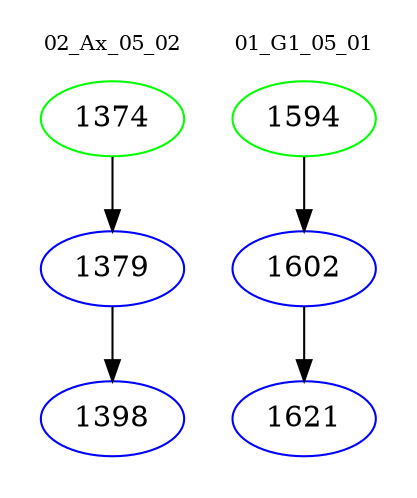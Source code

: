 digraph{
subgraph cluster_0 {
color = white
label = "02_Ax_05_02";
fontsize=10;
T0_1374 [label="1374", color="green"]
T0_1374 -> T0_1379 [color="black"]
T0_1379 [label="1379", color="blue"]
T0_1379 -> T0_1398 [color="black"]
T0_1398 [label="1398", color="blue"]
}
subgraph cluster_1 {
color = white
label = "01_G1_05_01";
fontsize=10;
T1_1594 [label="1594", color="green"]
T1_1594 -> T1_1602 [color="black"]
T1_1602 [label="1602", color="blue"]
T1_1602 -> T1_1621 [color="black"]
T1_1621 [label="1621", color="blue"]
}
}
